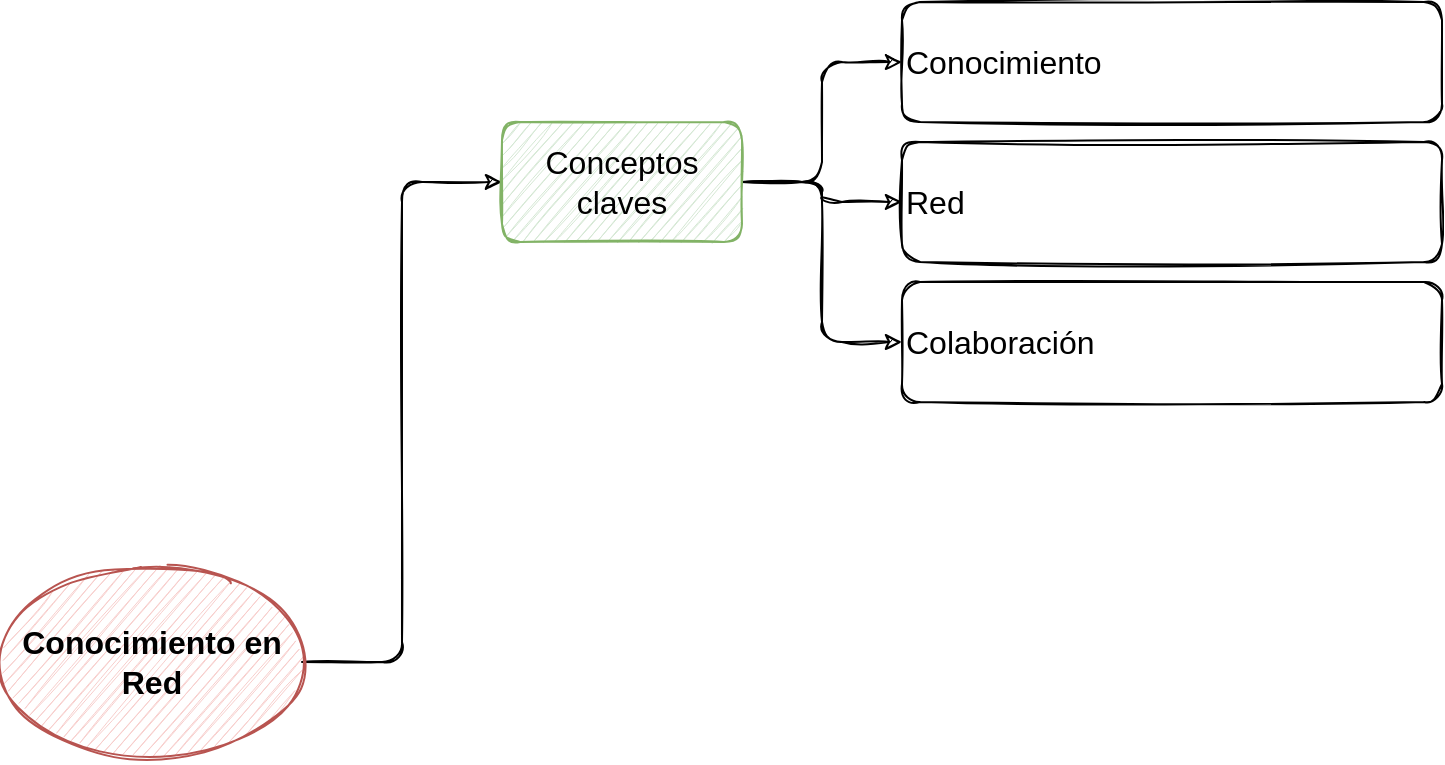 <mxfile version="17.4.4" type="github">
  <diagram id="Wtd_sJ8rBiIMwc7lSpW-" name="Page-1">
    <mxGraphModel dx="1833" dy="1043" grid="1" gridSize="10" guides="1" tooltips="1" connect="1" arrows="1" fold="1" page="1" pageScale="1" pageWidth="1169" pageHeight="827" math="0" shadow="0">
      <root>
        <mxCell id="0" />
        <mxCell id="1" parent="0" />
        <mxCell id="9DuvOHGDFSPzMcPhEB32-3" style="edgeStyle=orthogonalEdgeStyle;sketch=1;orthogonalLoop=1;jettySize=auto;html=1;entryX=0;entryY=0.5;entryDx=0;entryDy=0;fontSize=16;" edge="1" parent="1" source="9DuvOHGDFSPzMcPhEB32-1" target="9DuvOHGDFSPzMcPhEB32-2">
          <mxGeometry relative="1" as="geometry" />
        </mxCell>
        <mxCell id="9DuvOHGDFSPzMcPhEB32-1" value="&lt;font style=&quot;font-size: 16px&quot;&gt;Conocimiento en Red&lt;/font&gt;" style="ellipse;whiteSpace=wrap;html=1;fontStyle=1;rounded=0;sketch=1;fontSize=14;fillColor=#f8cecc;strokeColor=#b85450;" vertex="1" parent="1">
          <mxGeometry x="500" y="360" width="150" height="100" as="geometry" />
        </mxCell>
        <mxCell id="9DuvOHGDFSPzMcPhEB32-6" style="edgeStyle=orthogonalEdgeStyle;sketch=1;orthogonalLoop=1;jettySize=auto;html=1;fontSize=16;" edge="1" parent="1" source="9DuvOHGDFSPzMcPhEB32-2" target="9DuvOHGDFSPzMcPhEB32-5">
          <mxGeometry relative="1" as="geometry" />
        </mxCell>
        <mxCell id="9DuvOHGDFSPzMcPhEB32-9" style="edgeStyle=orthogonalEdgeStyle;sketch=1;orthogonalLoop=1;jettySize=auto;html=1;entryX=0;entryY=0.5;entryDx=0;entryDy=0;fontSize=16;" edge="1" parent="1" source="9DuvOHGDFSPzMcPhEB32-2" target="9DuvOHGDFSPzMcPhEB32-8">
          <mxGeometry relative="1" as="geometry" />
        </mxCell>
        <mxCell id="9DuvOHGDFSPzMcPhEB32-10" style="edgeStyle=orthogonalEdgeStyle;sketch=1;orthogonalLoop=1;jettySize=auto;html=1;entryX=0;entryY=0.5;entryDx=0;entryDy=0;fontSize=16;" edge="1" parent="1" source="9DuvOHGDFSPzMcPhEB32-2" target="9DuvOHGDFSPzMcPhEB32-7">
          <mxGeometry relative="1" as="geometry" />
        </mxCell>
        <mxCell id="9DuvOHGDFSPzMcPhEB32-2" value="Conceptos claves" style="rounded=1;whiteSpace=wrap;html=1;sketch=1;fontSize=16;fillColor=#d5e8d4;strokeColor=#82b366;" vertex="1" parent="1">
          <mxGeometry x="750" y="140" width="120" height="60" as="geometry" />
        </mxCell>
        <mxCell id="9DuvOHGDFSPzMcPhEB32-5" value="Conocimiento" style="rounded=1;whiteSpace=wrap;html=1;sketch=1;fontSize=16;align=left;" vertex="1" parent="1">
          <mxGeometry x="950" y="80" width="270" height="60" as="geometry" />
        </mxCell>
        <mxCell id="9DuvOHGDFSPzMcPhEB32-7" value="Colaboración" style="rounded=1;whiteSpace=wrap;html=1;sketch=1;fontSize=16;align=left;" vertex="1" parent="1">
          <mxGeometry x="950" y="220" width="270" height="60" as="geometry" />
        </mxCell>
        <mxCell id="9DuvOHGDFSPzMcPhEB32-8" value="Red" style="rounded=1;whiteSpace=wrap;html=1;sketch=1;fontSize=16;align=left;" vertex="1" parent="1">
          <mxGeometry x="950" y="150" width="270" height="60" as="geometry" />
        </mxCell>
      </root>
    </mxGraphModel>
  </diagram>
</mxfile>
